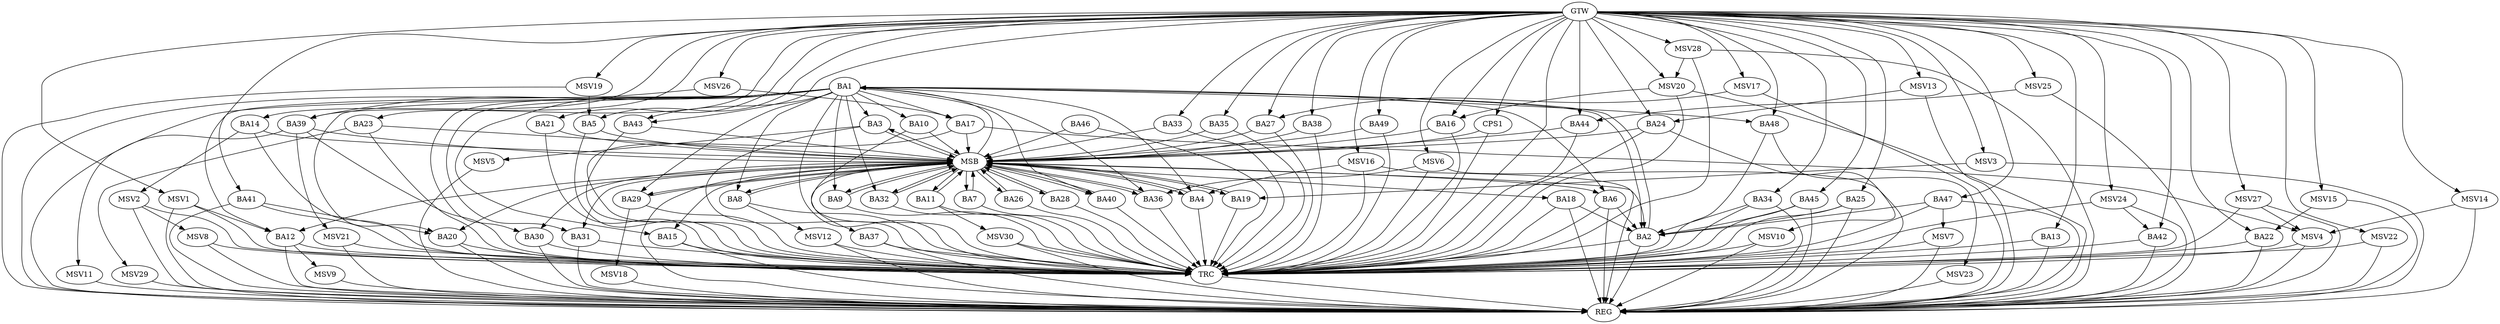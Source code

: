 strict digraph G {
  BA1 [ label="BA1" ];
  BA2 [ label="BA2" ];
  BA3 [ label="BA3" ];
  BA4 [ label="BA4" ];
  BA5 [ label="BA5" ];
  BA6 [ label="BA6" ];
  BA7 [ label="BA7" ];
  BA8 [ label="BA8" ];
  BA9 [ label="BA9" ];
  BA10 [ label="BA10" ];
  BA11 [ label="BA11" ];
  BA12 [ label="BA12" ];
  BA13 [ label="BA13" ];
  BA14 [ label="BA14" ];
  BA15 [ label="BA15" ];
  BA16 [ label="BA16" ];
  BA17 [ label="BA17" ];
  BA18 [ label="BA18" ];
  BA19 [ label="BA19" ];
  BA20 [ label="BA20" ];
  BA21 [ label="BA21" ];
  BA22 [ label="BA22" ];
  BA23 [ label="BA23" ];
  BA24 [ label="BA24" ];
  BA25 [ label="BA25" ];
  BA26 [ label="BA26" ];
  BA27 [ label="BA27" ];
  BA28 [ label="BA28" ];
  BA29 [ label="BA29" ];
  BA30 [ label="BA30" ];
  BA31 [ label="BA31" ];
  BA32 [ label="BA32" ];
  BA33 [ label="BA33" ];
  BA34 [ label="BA34" ];
  BA35 [ label="BA35" ];
  BA36 [ label="BA36" ];
  BA37 [ label="BA37" ];
  BA38 [ label="BA38" ];
  BA39 [ label="BA39" ];
  BA40 [ label="BA40" ];
  BA41 [ label="BA41" ];
  BA42 [ label="BA42" ];
  BA43 [ label="BA43" ];
  BA44 [ label="BA44" ];
  BA45 [ label="BA45" ];
  BA46 [ label="BA46" ];
  BA47 [ label="BA47" ];
  BA48 [ label="BA48" ];
  BA49 [ label="BA49" ];
  CPS1 [ label="CPS1" ];
  GTW [ label="GTW" ];
  REG [ label="REG" ];
  MSB [ label="MSB" ];
  TRC [ label="TRC" ];
  MSV1 [ label="MSV1" ];
  MSV2 [ label="MSV2" ];
  MSV3 [ label="MSV3" ];
  MSV4 [ label="MSV4" ];
  MSV5 [ label="MSV5" ];
  MSV6 [ label="MSV6" ];
  MSV7 [ label="MSV7" ];
  MSV8 [ label="MSV8" ];
  MSV9 [ label="MSV9" ];
  MSV10 [ label="MSV10" ];
  MSV11 [ label="MSV11" ];
  MSV12 [ label="MSV12" ];
  MSV13 [ label="MSV13" ];
  MSV14 [ label="MSV14" ];
  MSV15 [ label="MSV15" ];
  MSV16 [ label="MSV16" ];
  MSV17 [ label="MSV17" ];
  MSV18 [ label="MSV18" ];
  MSV19 [ label="MSV19" ];
  MSV20 [ label="MSV20" ];
  MSV21 [ label="MSV21" ];
  MSV22 [ label="MSV22" ];
  MSV23 [ label="MSV23" ];
  MSV24 [ label="MSV24" ];
  MSV25 [ label="MSV25" ];
  MSV26 [ label="MSV26" ];
  MSV27 [ label="MSV27" ];
  MSV28 [ label="MSV28" ];
  MSV29 [ label="MSV29" ];
  MSV30 [ label="MSV30" ];
  BA1 -> BA2;
  BA2 -> BA1;
  BA6 -> BA2;
  BA18 -> BA2;
  BA25 -> BA2;
  BA34 -> BA2;
  BA41 -> BA20;
  BA45 -> BA2;
  BA47 -> BA2;
  GTW -> BA5;
  GTW -> BA13;
  GTW -> BA14;
  GTW -> BA16;
  GTW -> BA21;
  GTW -> BA22;
  GTW -> BA23;
  GTW -> BA24;
  GTW -> BA25;
  GTW -> BA27;
  GTW -> BA33;
  GTW -> BA34;
  GTW -> BA35;
  GTW -> BA38;
  GTW -> BA39;
  GTW -> BA41;
  GTW -> BA42;
  GTW -> BA43;
  GTW -> BA44;
  GTW -> BA45;
  GTW -> BA47;
  GTW -> BA48;
  GTW -> BA49;
  GTW -> CPS1;
  BA1 -> REG;
  BA2 -> REG;
  BA6 -> REG;
  BA12 -> REG;
  BA13 -> REG;
  BA15 -> REG;
  BA18 -> REG;
  BA20 -> REG;
  BA22 -> REG;
  BA25 -> REG;
  BA30 -> REG;
  BA31 -> REG;
  BA34 -> REG;
  BA37 -> REG;
  BA41 -> REG;
  BA42 -> REG;
  BA45 -> REG;
  BA47 -> REG;
  BA3 -> MSB;
  MSB -> BA2;
  MSB -> REG;
  BA4 -> MSB;
  BA5 -> MSB;
  BA7 -> MSB;
  MSB -> BA1;
  BA8 -> MSB;
  BA9 -> MSB;
  MSB -> BA3;
  BA10 -> MSB;
  BA11 -> MSB;
  BA14 -> MSB;
  BA16 -> MSB;
  MSB -> BA7;
  BA17 -> MSB;
  MSB -> BA8;
  BA19 -> MSB;
  MSB -> BA11;
  BA21 -> MSB;
  MSB -> BA9;
  BA23 -> MSB;
  BA24 -> MSB;
  BA26 -> MSB;
  MSB -> BA19;
  BA27 -> MSB;
  MSB -> BA6;
  BA28 -> MSB;
  BA29 -> MSB;
  BA32 -> MSB;
  BA33 -> MSB;
  BA35 -> MSB;
  BA36 -> MSB;
  MSB -> BA31;
  BA38 -> MSB;
  BA39 -> MSB;
  MSB -> BA30;
  BA40 -> MSB;
  MSB -> BA12;
  BA43 -> MSB;
  BA44 -> MSB;
  MSB -> BA15;
  BA46 -> MSB;
  MSB -> BA36;
  BA49 -> MSB;
  MSB -> BA40;
  CPS1 -> MSB;
  MSB -> BA37;
  MSB -> BA18;
  MSB -> BA20;
  MSB -> BA26;
  MSB -> BA32;
  MSB -> BA29;
  MSB -> BA4;
  MSB -> BA28;
  BA1 -> TRC;
  BA2 -> TRC;
  BA3 -> TRC;
  BA4 -> TRC;
  BA5 -> TRC;
  BA6 -> TRC;
  BA7 -> TRC;
  BA8 -> TRC;
  BA9 -> TRC;
  BA10 -> TRC;
  BA11 -> TRC;
  BA12 -> TRC;
  BA13 -> TRC;
  BA14 -> TRC;
  BA15 -> TRC;
  BA16 -> TRC;
  BA17 -> TRC;
  BA18 -> TRC;
  BA19 -> TRC;
  BA20 -> TRC;
  BA21 -> TRC;
  BA22 -> TRC;
  BA23 -> TRC;
  BA24 -> TRC;
  BA25 -> TRC;
  BA26 -> TRC;
  BA27 -> TRC;
  BA28 -> TRC;
  BA29 -> TRC;
  BA30 -> TRC;
  BA31 -> TRC;
  BA32 -> TRC;
  BA33 -> TRC;
  BA34 -> TRC;
  BA35 -> TRC;
  BA36 -> TRC;
  BA37 -> TRC;
  BA38 -> TRC;
  BA39 -> TRC;
  BA40 -> TRC;
  BA41 -> TRC;
  BA42 -> TRC;
  BA43 -> TRC;
  BA44 -> TRC;
  BA45 -> TRC;
  BA46 -> TRC;
  BA47 -> TRC;
  BA48 -> TRC;
  BA49 -> TRC;
  CPS1 -> TRC;
  GTW -> TRC;
  TRC -> REG;
  BA1 -> BA6;
  BA1 -> BA20;
  BA1 -> BA43;
  BA1 -> BA9;
  BA1 -> BA10;
  BA1 -> BA12;
  BA1 -> BA4;
  BA1 -> BA15;
  BA1 -> BA32;
  BA1 -> BA30;
  BA1 -> BA36;
  BA1 -> BA31;
  BA1 -> BA40;
  BA1 -> BA48;
  BA1 -> BA17;
  BA1 -> BA3;
  BA1 -> BA29;
  BA1 -> BA8;
  BA1 -> BA39;
  MSV1 -> BA12;
  GTW -> MSV1;
  MSV1 -> REG;
  MSV1 -> TRC;
  BA14 -> MSV2;
  MSV2 -> REG;
  MSV2 -> TRC;
  MSV3 -> BA19;
  GTW -> MSV3;
  MSV3 -> REG;
  BA17 -> MSV4;
  MSV4 -> REG;
  MSV4 -> TRC;
  BA3 -> MSV5;
  MSV5 -> REG;
  MSV6 -> BA36;
  GTW -> MSV6;
  MSV6 -> REG;
  MSV6 -> TRC;
  BA47 -> MSV7;
  MSV7 -> REG;
  MSV7 -> TRC;
  MSV2 -> MSV8;
  MSV8 -> REG;
  MSV8 -> TRC;
  BA12 -> MSV9;
  MSV9 -> REG;
  BA24 -> MSV10;
  MSV10 -> REG;
  MSV10 -> TRC;
  BA39 -> MSV11;
  MSV11 -> REG;
  BA8 -> MSV12;
  MSV12 -> REG;
  MSV12 -> TRC;
  MSV13 -> BA24;
  GTW -> MSV13;
  MSV13 -> REG;
  MSV14 -> MSV4;
  GTW -> MSV14;
  MSV14 -> REG;
  MSV15 -> BA22;
  GTW -> MSV15;
  MSV15 -> REG;
  MSV16 -> BA4;
  GTW -> MSV16;
  MSV16 -> REG;
  MSV16 -> TRC;
  MSV17 -> BA27;
  GTW -> MSV17;
  MSV17 -> REG;
  BA29 -> MSV18;
  MSV18 -> REG;
  MSV19 -> BA5;
  GTW -> MSV19;
  MSV19 -> REG;
  MSV20 -> BA16;
  GTW -> MSV20;
  MSV20 -> REG;
  MSV20 -> TRC;
  BA39 -> MSV21;
  MSV21 -> REG;
  MSV21 -> TRC;
  GTW -> MSV22;
  MSV22 -> REG;
  MSV22 -> TRC;
  BA48 -> MSV23;
  MSV23 -> REG;
  MSV24 -> BA42;
  GTW -> MSV24;
  MSV24 -> REG;
  MSV24 -> TRC;
  MSV25 -> BA44;
  GTW -> MSV25;
  MSV25 -> REG;
  MSV26 -> BA17;
  GTW -> MSV26;
  MSV26 -> REG;
  MSV27 -> MSV4;
  GTW -> MSV27;
  MSV27 -> REG;
  MSV27 -> TRC;
  MSV28 -> MSV20;
  GTW -> MSV28;
  MSV28 -> REG;
  MSV28 -> TRC;
  BA23 -> MSV29;
  MSV29 -> REG;
  BA11 -> MSV30;
  MSV30 -> REG;
  MSV30 -> TRC;
}
